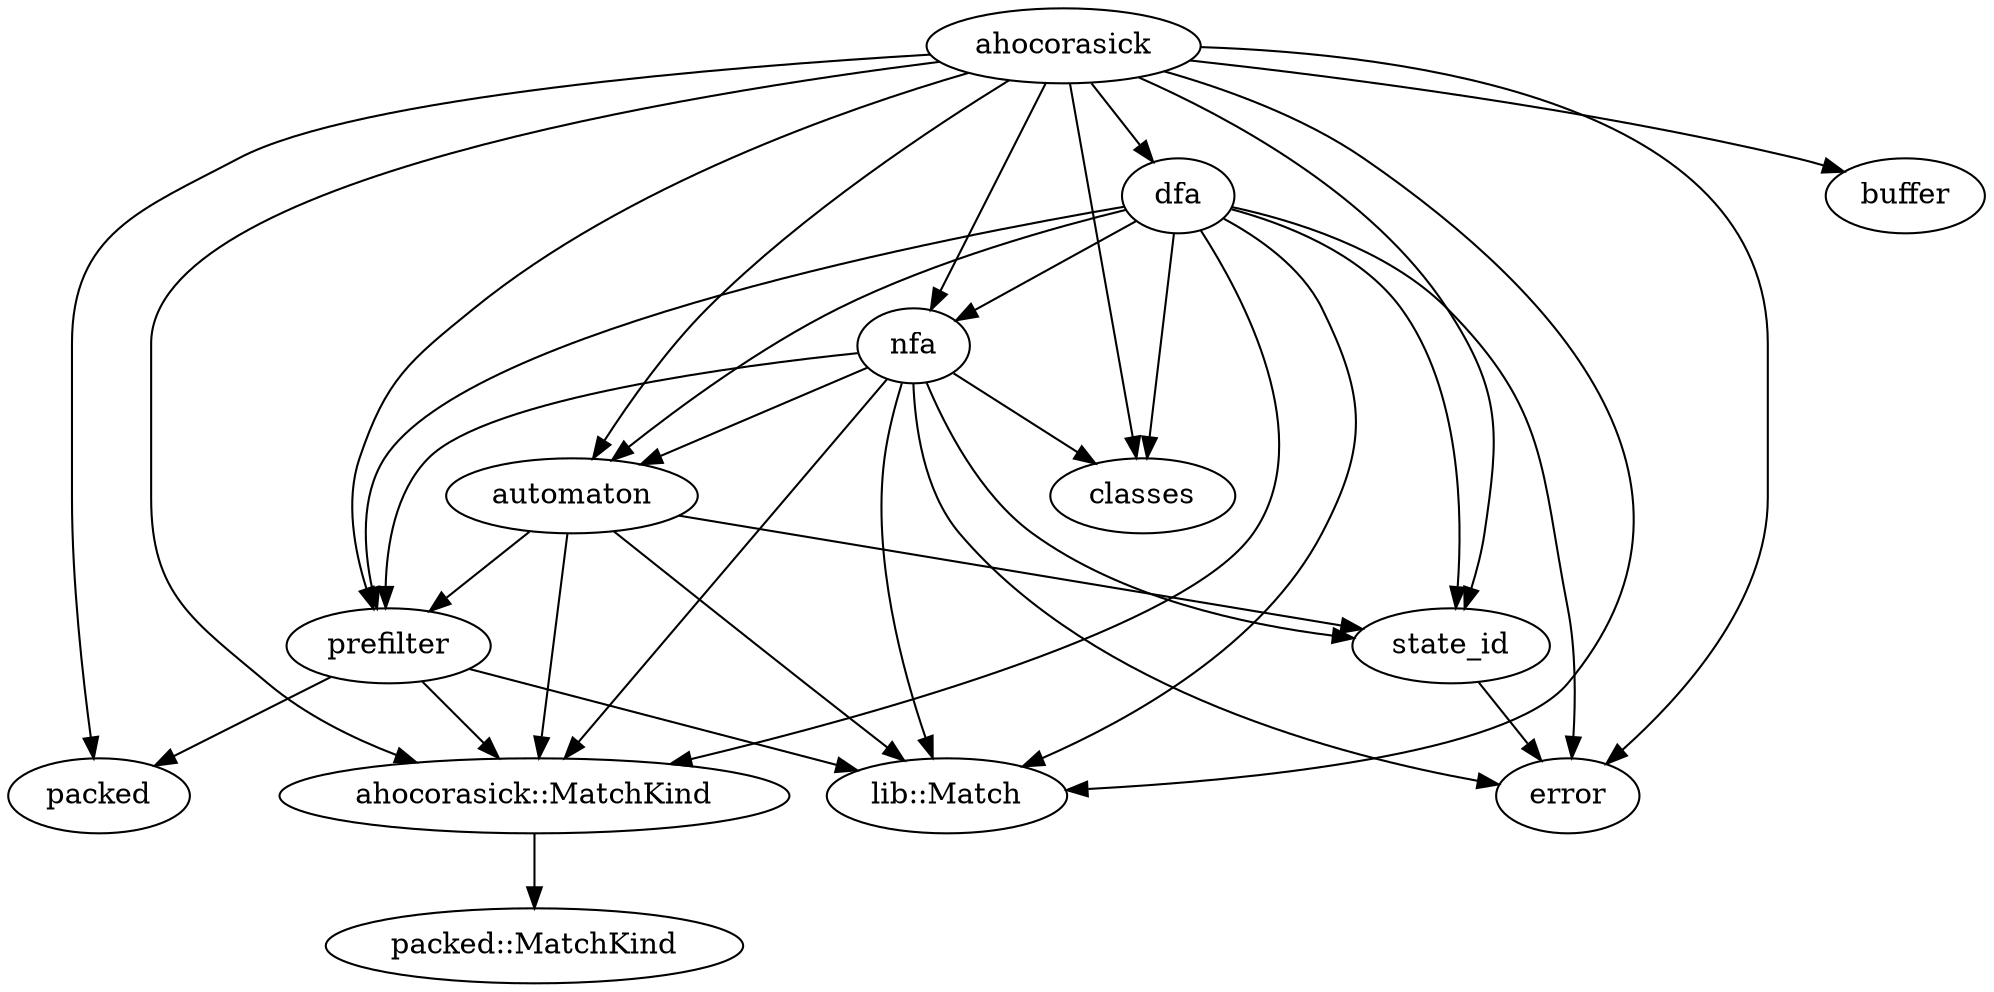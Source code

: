 digraph modules {
	graph [
		dpi = 1000;
	]
	// nodes
	packed;
	"lib::Match";
	state_id;
	error;
	"ahocorasick::MatchKind";
	classes;
	buffer;
	prefilter;
	automaton;
	nfa;
	dfa;
	ahocorasick;

	// edges
	state_id -> error;
	prefilter -> packed;
	prefilter -> "ahocorasick::MatchKind";
	prefilter -> "lib::Match";
	"ahocorasick::MatchKind" -> "packed::MatchKind";
	automaton -> prefilter;
	automaton -> "lib::Match";
	automaton -> state_id;
	automaton -> "ahocorasick::MatchKind";
	nfa -> prefilter;
	nfa -> automaton;
	nfa -> "lib::Match";
	nfa -> state_id;
	nfa -> "ahocorasick::MatchKind";
	nfa -> error;
	nfa -> classes;
	dfa -> nfa;
	dfa -> prefilter;
	dfa -> automaton;
	dfa -> "lib::Match";
	dfa -> state_id;
	dfa -> "ahocorasick::MatchKind";
	dfa -> error;
	dfa -> classes;
	ahocorasick -> buffer;
	ahocorasick -> prefilter;
	ahocorasick -> packed;
	ahocorasick -> automaton;
	ahocorasick -> nfa;
	ahocorasick -> dfa;
	ahocorasick -> "lib::Match";
	ahocorasick -> state_id;
	ahocorasick -> "ahocorasick::MatchKind";
	ahocorasick -> error;
	ahocorasick -> classes;
}
